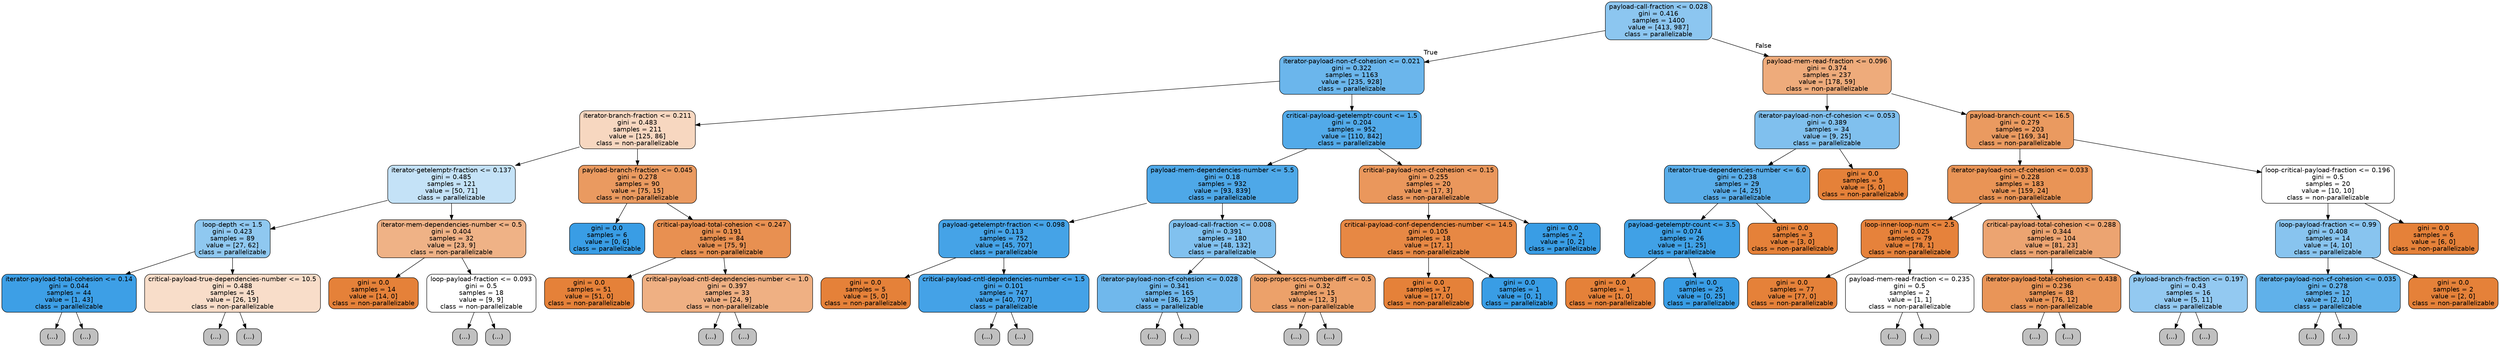 digraph Tree {
node [shape=box, style="filled, rounded", color="black", fontname=helvetica] ;
edge [fontname=helvetica] ;
0 [label="payload-call-fraction <= 0.028\ngini = 0.416\nsamples = 1400\nvalue = [413, 987]\nclass = parallelizable", fillcolor="#399de594"] ;
1 [label="iterator-payload-non-cf-cohesion <= 0.021\ngini = 0.322\nsamples = 1163\nvalue = [235, 928]\nclass = parallelizable", fillcolor="#399de5be"] ;
0 -> 1 [labeldistance=2.5, labelangle=45, headlabel="True"] ;
2 [label="iterator-branch-fraction <= 0.211\ngini = 0.483\nsamples = 211\nvalue = [125, 86]\nclass = non-parallelizable", fillcolor="#e5813950"] ;
1 -> 2 ;
3 [label="iterator-getelemptr-fraction <= 0.137\ngini = 0.485\nsamples = 121\nvalue = [50, 71]\nclass = parallelizable", fillcolor="#399de54b"] ;
2 -> 3 ;
4 [label="loop-depth <= 1.5\ngini = 0.423\nsamples = 89\nvalue = [27, 62]\nclass = parallelizable", fillcolor="#399de590"] ;
3 -> 4 ;
5 [label="iterator-payload-total-cohesion <= 0.14\ngini = 0.044\nsamples = 44\nvalue = [1, 43]\nclass = parallelizable", fillcolor="#399de5f9"] ;
4 -> 5 ;
6 [label="(...)", fillcolor="#C0C0C0"] ;
5 -> 6 ;
7 [label="(...)", fillcolor="#C0C0C0"] ;
5 -> 7 ;
8 [label="critical-payload-true-dependencies-number <= 10.5\ngini = 0.488\nsamples = 45\nvalue = [26, 19]\nclass = non-parallelizable", fillcolor="#e5813945"] ;
4 -> 8 ;
9 [label="(...)", fillcolor="#C0C0C0"] ;
8 -> 9 ;
16 [label="(...)", fillcolor="#C0C0C0"] ;
8 -> 16 ;
21 [label="iterator-mem-dependencies-number <= 0.5\ngini = 0.404\nsamples = 32\nvalue = [23, 9]\nclass = non-parallelizable", fillcolor="#e581399b"] ;
3 -> 21 ;
22 [label="gini = 0.0\nsamples = 14\nvalue = [14, 0]\nclass = non-parallelizable", fillcolor="#e58139ff"] ;
21 -> 22 ;
23 [label="loop-payload-fraction <= 0.093\ngini = 0.5\nsamples = 18\nvalue = [9, 9]\nclass = non-parallelizable", fillcolor="#e5813900"] ;
21 -> 23 ;
24 [label="(...)", fillcolor="#C0C0C0"] ;
23 -> 24 ;
25 [label="(...)", fillcolor="#C0C0C0"] ;
23 -> 25 ;
32 [label="payload-branch-fraction <= 0.045\ngini = 0.278\nsamples = 90\nvalue = [75, 15]\nclass = non-parallelizable", fillcolor="#e58139cc"] ;
2 -> 32 ;
33 [label="gini = 0.0\nsamples = 6\nvalue = [0, 6]\nclass = parallelizable", fillcolor="#399de5ff"] ;
32 -> 33 ;
34 [label="critical-payload-total-cohesion <= 0.247\ngini = 0.191\nsamples = 84\nvalue = [75, 9]\nclass = non-parallelizable", fillcolor="#e58139e0"] ;
32 -> 34 ;
35 [label="gini = 0.0\nsamples = 51\nvalue = [51, 0]\nclass = non-parallelizable", fillcolor="#e58139ff"] ;
34 -> 35 ;
36 [label="critical-payload-cntl-dependencies-number <= 1.0\ngini = 0.397\nsamples = 33\nvalue = [24, 9]\nclass = non-parallelizable", fillcolor="#e581399f"] ;
34 -> 36 ;
37 [label="(...)", fillcolor="#C0C0C0"] ;
36 -> 37 ;
44 [label="(...)", fillcolor="#C0C0C0"] ;
36 -> 44 ;
49 [label="critical-payload-getelemptr-count <= 1.5\ngini = 0.204\nsamples = 952\nvalue = [110, 842]\nclass = parallelizable", fillcolor="#399de5de"] ;
1 -> 49 ;
50 [label="payload-mem-dependencies-number <= 5.5\ngini = 0.18\nsamples = 932\nvalue = [93, 839]\nclass = parallelizable", fillcolor="#399de5e3"] ;
49 -> 50 ;
51 [label="payload-getelemptr-fraction <= 0.098\ngini = 0.113\nsamples = 752\nvalue = [45, 707]\nclass = parallelizable", fillcolor="#399de5ef"] ;
50 -> 51 ;
52 [label="gini = 0.0\nsamples = 5\nvalue = [5, 0]\nclass = non-parallelizable", fillcolor="#e58139ff"] ;
51 -> 52 ;
53 [label="critical-payload-cntl-dependencies-number <= 1.5\ngini = 0.101\nsamples = 747\nvalue = [40, 707]\nclass = parallelizable", fillcolor="#399de5f1"] ;
51 -> 53 ;
54 [label="(...)", fillcolor="#C0C0C0"] ;
53 -> 54 ;
111 [label="(...)", fillcolor="#C0C0C0"] ;
53 -> 111 ;
128 [label="payload-call-fraction <= 0.008\ngini = 0.391\nsamples = 180\nvalue = [48, 132]\nclass = parallelizable", fillcolor="#399de5a2"] ;
50 -> 128 ;
129 [label="iterator-payload-non-cf-cohesion <= 0.028\ngini = 0.341\nsamples = 165\nvalue = [36, 129]\nclass = parallelizable", fillcolor="#399de5b8"] ;
128 -> 129 ;
130 [label="(...)", fillcolor="#C0C0C0"] ;
129 -> 130 ;
137 [label="(...)", fillcolor="#C0C0C0"] ;
129 -> 137 ;
162 [label="loop-proper-sccs-number-diff <= 0.5\ngini = 0.32\nsamples = 15\nvalue = [12, 3]\nclass = non-parallelizable", fillcolor="#e58139bf"] ;
128 -> 162 ;
163 [label="(...)", fillcolor="#C0C0C0"] ;
162 -> 163 ;
166 [label="(...)", fillcolor="#C0C0C0"] ;
162 -> 166 ;
167 [label="critical-payload-non-cf-cohesion <= 0.15\ngini = 0.255\nsamples = 20\nvalue = [17, 3]\nclass = non-parallelizable", fillcolor="#e58139d2"] ;
49 -> 167 ;
168 [label="critical-payload-conf-dependencies-number <= 14.5\ngini = 0.105\nsamples = 18\nvalue = [17, 1]\nclass = non-parallelizable", fillcolor="#e58139f0"] ;
167 -> 168 ;
169 [label="gini = 0.0\nsamples = 17\nvalue = [17, 0]\nclass = non-parallelizable", fillcolor="#e58139ff"] ;
168 -> 169 ;
170 [label="gini = 0.0\nsamples = 1\nvalue = [0, 1]\nclass = parallelizable", fillcolor="#399de5ff"] ;
168 -> 170 ;
171 [label="gini = 0.0\nsamples = 2\nvalue = [0, 2]\nclass = parallelizable", fillcolor="#399de5ff"] ;
167 -> 171 ;
172 [label="payload-mem-read-fraction <= 0.096\ngini = 0.374\nsamples = 237\nvalue = [178, 59]\nclass = non-parallelizable", fillcolor="#e58139aa"] ;
0 -> 172 [labeldistance=2.5, labelangle=-45, headlabel="False"] ;
173 [label="iterator-payload-non-cf-cohesion <= 0.053\ngini = 0.389\nsamples = 34\nvalue = [9, 25]\nclass = parallelizable", fillcolor="#399de5a3"] ;
172 -> 173 ;
174 [label="iterator-true-dependencies-number <= 6.0\ngini = 0.238\nsamples = 29\nvalue = [4, 25]\nclass = parallelizable", fillcolor="#399de5d6"] ;
173 -> 174 ;
175 [label="payload-getelemptr-count <= 3.5\ngini = 0.074\nsamples = 26\nvalue = [1, 25]\nclass = parallelizable", fillcolor="#399de5f5"] ;
174 -> 175 ;
176 [label="gini = 0.0\nsamples = 1\nvalue = [1, 0]\nclass = non-parallelizable", fillcolor="#e58139ff"] ;
175 -> 176 ;
177 [label="gini = 0.0\nsamples = 25\nvalue = [0, 25]\nclass = parallelizable", fillcolor="#399de5ff"] ;
175 -> 177 ;
178 [label="gini = 0.0\nsamples = 3\nvalue = [3, 0]\nclass = non-parallelizable", fillcolor="#e58139ff"] ;
174 -> 178 ;
179 [label="gini = 0.0\nsamples = 5\nvalue = [5, 0]\nclass = non-parallelizable", fillcolor="#e58139ff"] ;
173 -> 179 ;
180 [label="payload-branch-count <= 16.5\ngini = 0.279\nsamples = 203\nvalue = [169, 34]\nclass = non-parallelizable", fillcolor="#e58139cc"] ;
172 -> 180 ;
181 [label="iterator-payload-non-cf-cohesion <= 0.033\ngini = 0.228\nsamples = 183\nvalue = [159, 24]\nclass = non-parallelizable", fillcolor="#e58139d9"] ;
180 -> 181 ;
182 [label="loop-inner-loop-num <= 2.5\ngini = 0.025\nsamples = 79\nvalue = [78, 1]\nclass = non-parallelizable", fillcolor="#e58139fc"] ;
181 -> 182 ;
183 [label="gini = 0.0\nsamples = 77\nvalue = [77, 0]\nclass = non-parallelizable", fillcolor="#e58139ff"] ;
182 -> 183 ;
184 [label="payload-mem-read-fraction <= 0.235\ngini = 0.5\nsamples = 2\nvalue = [1, 1]\nclass = non-parallelizable", fillcolor="#e5813900"] ;
182 -> 184 ;
185 [label="(...)", fillcolor="#C0C0C0"] ;
184 -> 185 ;
186 [label="(...)", fillcolor="#C0C0C0"] ;
184 -> 186 ;
187 [label="critical-payload-total-cohesion <= 0.288\ngini = 0.344\nsamples = 104\nvalue = [81, 23]\nclass = non-parallelizable", fillcolor="#e58139b7"] ;
181 -> 187 ;
188 [label="iterator-payload-total-cohesion <= 0.438\ngini = 0.236\nsamples = 88\nvalue = [76, 12]\nclass = non-parallelizable", fillcolor="#e58139d7"] ;
187 -> 188 ;
189 [label="(...)", fillcolor="#C0C0C0"] ;
188 -> 189 ;
202 [label="(...)", fillcolor="#C0C0C0"] ;
188 -> 202 ;
207 [label="payload-branch-fraction <= 0.197\ngini = 0.43\nsamples = 16\nvalue = [5, 11]\nclass = parallelizable", fillcolor="#399de58b"] ;
187 -> 207 ;
208 [label="(...)", fillcolor="#C0C0C0"] ;
207 -> 208 ;
211 [label="(...)", fillcolor="#C0C0C0"] ;
207 -> 211 ;
212 [label="loop-critical-payload-fraction <= 0.196\ngini = 0.5\nsamples = 20\nvalue = [10, 10]\nclass = non-parallelizable", fillcolor="#e5813900"] ;
180 -> 212 ;
213 [label="loop-payload-fraction <= 0.99\ngini = 0.408\nsamples = 14\nvalue = [4, 10]\nclass = parallelizable", fillcolor="#399de599"] ;
212 -> 213 ;
214 [label="iterator-payload-non-cf-cohesion <= 0.035\ngini = 0.278\nsamples = 12\nvalue = [2, 10]\nclass = parallelizable", fillcolor="#399de5cc"] ;
213 -> 214 ;
215 [label="(...)", fillcolor="#C0C0C0"] ;
214 -> 215 ;
218 [label="(...)", fillcolor="#C0C0C0"] ;
214 -> 218 ;
219 [label="gini = 0.0\nsamples = 2\nvalue = [2, 0]\nclass = non-parallelizable", fillcolor="#e58139ff"] ;
213 -> 219 ;
220 [label="gini = 0.0\nsamples = 6\nvalue = [6, 0]\nclass = non-parallelizable", fillcolor="#e58139ff"] ;
212 -> 220 ;
}